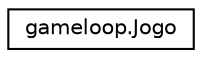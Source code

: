 digraph "Gráfico de Hierarquia de Classes"
{
  edge [fontname="Helvetica",fontsize="10",labelfontname="Helvetica",labelfontsize="10"];
  node [fontname="Helvetica",fontsize="10",shape=record];
  rankdir="LR";
  Node1 [label="gameloop.Jogo",height=0.2,width=0.4,color="black", fillcolor="white", style="filled",URL="$classgameloop_1_1Jogo.html",tooltip="Controla o loop principal do jogo, faz as transições de cena. "];
}
